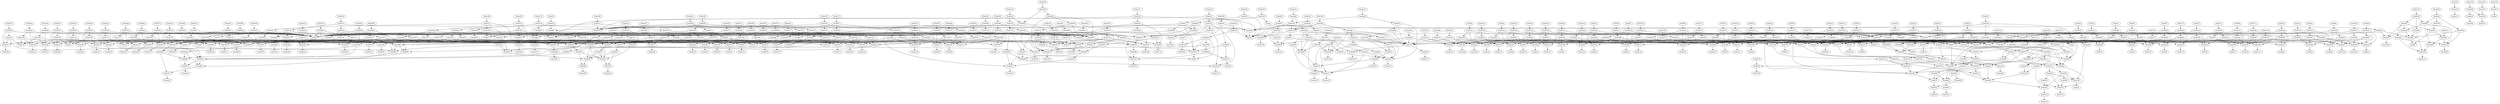 # Network structure generated by ABC

digraph network {
Node17 -> Node534 [style = solid];
Node18 -> Node519 [style = solid];
Node19 -> Node643 [style = solid];
Node20 -> Node586 [style = solid];
Node21 -> Node576 [style = solid];
Node22 -> Node585 [style = solid];
Node23 -> Node584 [style = solid];
Node24 -> Node583 [style = solid];
Node25 -> Node575 [style = solid];
Node26 -> Node582 [style = solid];
Node27 -> Node578 [style = solid];
Node28 -> Node581 [style = solid];
Node30 -> Node416 [style = solid];
Node33 -> Node420 [style = solid];
Node36 -> Node424 [style = solid];
Node39 -> Node421 [style = solid];
Node42 -> Node422 [style = solid];
Node45 -> Node423 [style = solid];
Node48 -> Node428 [style = solid];
Node51 -> Node427 [style = solid];
Node54 -> Node429 [style = solid];
Node57 -> Node430 [style = solid];
Node60 -> Node431 [style = solid];
Node63 -> Node432 [style = solid];
Node66 -> Node434 [style = solid];
Node69 -> Node433 [style = solid];
Node72 -> Node435 [style = solid];
Node75 -> Node436 [style = solid];
Node78 -> Node437 [style = solid];
Node81 -> Node438 [style = solid];
Node84 -> Node439 [style = solid];
Node87 -> Node440 [style = solid];
Node90 -> Node441 [style = solid];
Node93 -> Node442 [style = solid];
Node96 -> Node443 [style = solid];
Node99 -> Node444 [style = solid];
Node102 -> Node445 [style = solid];
Node105 -> Node446 [style = solid];
Node108 -> Node447 [style = solid];
Node111 -> Node448 [style = solid];
Node114 -> Node449 [style = solid];
Node117 -> Node450 [style = solid];
Node120 -> Node451 [style = solid];
Node123 -> Node452 [style = solid];
Node126 -> Node453 [style = solid];
Node129 -> Node454 [style = solid];
Node132 -> Node463 [style = solid];
Node135 -> Node905 [style = solid];
Node138 -> Node464 [style = solid];
Node141 -> Node466 [style = solid];
Node144 -> Node468 [style = solid];
Node147 -> Node471 [style = solid];
Node150 -> Node469 [style = solid];
Node153 -> Node470 [style = solid];
Node156 -> Node472 [style = solid];
Node159 -> Node473 [style = solid];
Node162 -> Node474 [style = solid];
Node165 -> Node476 [style = solid];
Node168 -> Node475 [style = solid];
Node171 -> Node504 [style = solid];
Node174 -> Node516 [style = solid];
Node177 -> Node507 [style = solid];
Node180 -> Node509 [style = solid];
Node183 -> Node510 [style = solid];
Node186 -> Node511 [style = solid];
Node189 -> Node512 [style = solid];
Node192 -> Node513 [style = solid];
Node195 -> Node514 [style = solid];
Node198 -> Node506 [style = solid];
Node201 -> Node508 [style = solid];
Node204 -> Node539 [style = solid];
Node207 -> Node568 [style = solid];
Node210 -> Node600 [style = solid];
Node213 -> Node605 [style = solid];
Node216 -> Node615 [style = solid];
Node219 -> Node625 [style = solid];
Node222 -> Node626 [style = solid];
Node225 -> Node627 [style = solid];
Node228 -> Node628 [style = solid];
Node231 -> Node629 [style = solid];
Node234 -> Node565 [style = solid];
Node237 -> Node566 [style = solid];
Node240 -> Node567 [style = solid];
Node243 -> Node569 [style = solid];
Node246 -> Node570 [style = solid];
Node249 -> Node571 [style = solid];
Node252 -> Node573 [style = solid];
Node255 -> Node574 [style = solid];
Node258 -> Node614 [style = solid];
Node261 -> Node579 [style = solid];
Node264 -> Node580 [style = solid];
Node267 -> Node630 [style = solid];
Node270 -> Node572 [style = solid];
Node273 -> Node632 [style = solid];
Node276 -> Node639 [style = solid];
Node279 -> Node645 [style = solid];
Node282 -> Node637 [style = solid];
Node285 -> Node657 [style = solid];
Node288 -> Node659 [style = solid];
Node291 -> Node662 [style = solid];
Node294 -> Node663 [style = solid];
Node297 -> Node666 [style = solid];
Node300 -> Node661 [style = solid];
Node303 -> Node631 [style = solid];
Node306 -> Node633 [style = solid];
Node309 -> Node635 [style = solid];
Node312 -> Node636 [style = solid];
Node315 -> Node634 [style = solid];
Node318 -> Node644 [style = solid];
Node321 -> Node646 [style = solid];
Node324 -> Node665 [style = solid];
Node327 -> Node664 [style = solid];
Node330 -> Node660 [style = solid];
Node333 -> Node656 [style = solid];
Node336 -> Node638 [style = solid];
Node339 -> Node670 [style = solid];
Node342 -> Node694 [style = solid];
Node345 -> Node691 [style = solid];
Node348 -> Node727 [style = solid];
Node351 -> Node774 [style = solid];
Node354 -> Node744 [style = solid];
Node357 -> Node780 [style = solid];
Node360 -> Node785 [style = solid];
Node363 -> Node781 [style = solid];
Node366 -> Node809 [style = solid];
Node369 -> Node815 [style = solid];
Node372 -> Node840 [style = solid];
Node375 -> Node859 [style = solid];
Node378 -> Node931 [style = solid];
Node382 -> Node31 [style = solid];
Node383 -> Node34 [style = solid];
Node384 -> Node37 [style = solid];
Node385 -> Node40 [style = solid];
Node386 -> Node43 [style = solid];
Node387 -> Node46 [style = solid];
Node388 -> Node49 [style = solid];
Node389 -> Node52 [style = solid];
Node390 -> Node55 [style = solid];
Node391 -> Node58 [style = solid];
Node392 -> Node61 [style = solid];
Node393 -> Node64 [style = solid];
Node394 -> Node67 [style = solid];
Node395 -> Node70 [style = solid];
Node396 -> Node73 [style = solid];
Node397 -> Node76 [style = solid];
Node398 -> Node79 [style = solid];
Node399 -> Node82 [style = solid];
Node400 -> Node85 [style = solid];
Node401 -> Node88 [style = solid];
Node402 -> Node91 [style = solid];
Node403 -> Node94 [style = solid];
Node404 -> Node97 [style = solid];
Node405 -> Node100 [style = solid];
Node406 -> Node103 [style = solid];
Node407 -> Node106 [style = solid];
Node408 -> Node109 [style = solid];
Node409 -> Node112 [style = solid];
Node410 -> Node115 [style = solid];
Node411 -> Node118 [style = solid];
Node412 -> Node121 [style = solid];
Node413 -> Node124 [style = solid];
Node414 -> Node127 [style = solid];
Node415 -> Node130 [style = solid];
Node416 -> Node465 [style = solid];
Node416 -> Node842 [style = solid];
Node416 -> Node883 [style = solid];
Node417 -> Node133 [style = solid];
Node418 -> Node136 [style = solid];
Node419 -> Node139 [style = solid];
Node420 -> Node907 [style = solid];
Node420 -> Node860 [style = solid];
Node420 -> Node467 [style = solid];
Node421 -> Node649 [style = solid];
Node421 -> Node385 [style = solid];
Node421 -> Node477 [style = solid];
Node422 -> Node587 [style = solid];
Node422 -> Node386 [style = solid];
Node422 -> Node477 [style = solid];
Node423 -> Node588 [style = solid];
Node423 -> Node387 [style = solid];
Node423 -> Node480 [style = solid];
Node424 -> Node648 [style = solid];
Node424 -> Node384 [style = solid];
Node424 -> Node479 [style = solid];
Node425 -> Node142 [style = solid];
Node426 -> Node145 [style = solid];
Node427 -> Node590 [style = solid];
Node427 -> Node389 [style = solid];
Node427 -> Node478 [style = solid];
Node428 -> Node589 [style = solid];
Node428 -> Node388 [style = solid];
Node428 -> Node480 [style = solid];
Node429 -> Node591 [style = solid];
Node429 -> Node390 [style = solid];
Node429 -> Node477 [style = solid];
Node430 -> Node592 [style = solid];
Node430 -> Node391 [style = solid];
Node430 -> Node478 [style = solid];
Node431 -> Node593 [style = solid];
Node431 -> Node392 [style = solid];
Node431 -> Node480 [style = solid];
Node432 -> Node594 [style = solid];
Node432 -> Node393 [style = solid];
Node432 -> Node479 [style = solid];
Node433 -> Node652 [style = solid];
Node433 -> Node395 [style = solid];
Node433 -> Node477 [style = solid];
Node434 -> Node650 [style = solid];
Node434 -> Node394 [style = solid];
Node434 -> Node480 [style = solid];
Node435 -> Node651 [style = solid];
Node435 -> Node396 [style = solid];
Node435 -> Node477 [style = solid];
Node436 -> Node653 [style = solid];
Node436 -> Node397 [style = solid];
Node436 -> Node478 [style = solid];
Node437 -> Node654 [style = solid];
Node437 -> Node398 [style = solid];
Node437 -> Node477 [style = solid];
Node438 -> Node655 [style = solid];
Node438 -> Node399 [style = solid];
Node438 -> Node479 [style = solid];
Node439 -> Node595 [style = solid];
Node439 -> Node400 [style = solid];
Node439 -> Node479 [style = solid];
Node440 -> Node596 [style = solid];
Node440 -> Node401 [style = solid];
Node440 -> Node480 [style = solid];
Node441 -> Node597 [style = solid];
Node441 -> Node402 [style = solid];
Node441 -> Node478 [style = solid];
Node442 -> Node598 [style = solid];
Node442 -> Node403 [style = solid];
Node442 -> Node479 [style = solid];
Node443 -> Node599 [style = solid];
Node443 -> Node404 [style = solid];
Node443 -> Node479 [style = solid];
Node444 -> Node601 [style = solid];
Node444 -> Node405 [style = solid];
Node444 -> Node478 [style = solid];
Node445 -> Node602 [style = solid];
Node445 -> Node406 [style = solid];
Node445 -> Node480 [style = solid];
Node446 -> Node603 [style = solid];
Node446 -> Node407 [style = solid];
Node446 -> Node480 [style = solid];
Node447 -> Node608 [style = solid];
Node447 -> Node408 [style = solid];
Node447 -> Node479 [style = solid];
Node448 -> Node604 [style = solid];
Node448 -> Node409 [style = solid];
Node448 -> Node478 [style = solid];
Node449 -> Node609 [style = solid];
Node449 -> Node410 [style = solid];
Node449 -> Node480 [style = solid];
Node450 -> Node610 [style = solid];
Node450 -> Node411 [style = solid];
Node450 -> Node479 [style = solid];
Node451 -> Node613 [style = solid];
Node451 -> Node412 [style = solid];
Node451 -> Node477 [style = solid];
Node452 -> Node611 [style = solid];
Node452 -> Node413 [style = solid];
Node452 -> Node477 [style = solid];
Node453 -> Node607 [style = solid];
Node453 -> Node414 [style = solid];
Node453 -> Node478 [style = solid];
Node454 -> Node612 [style = solid];
Node454 -> Node415 [style = solid];
Node454 -> Node478 [style = solid];
Node455 -> Node148 [style = solid];
Node456 -> Node151 [style = solid];
Node457 -> Node154 [style = solid];
Node458 -> Node157 [style = solid];
Node459 -> Node160 [style = solid];
Node460 -> Node163 [style = solid];
Node461 -> Node166 [style = solid];
Node462 -> Node169 [style = solid];
Node463 -> Node778 [style = solid];
Node463 -> Node481 [style = solid];
Node463 -> Node2 [style = solid];
Node464 -> Node486 [style = solid];
Node464 -> Node778 [style = solid];
Node464 -> Node2 [style = solid];
Node465 -> Node557 [style = solid];
Node465 -> Node482 [style = solid];
Node465 -> Node735 [style = solid];
Node466 -> Node488 [style = solid];
Node466 -> Node702 [style = solid];
Node467 -> Node907 [style = solid];
Node467 -> Node860 [style = solid];
Node468 -> Node487 [style = solid];
Node468 -> Node702 [style = solid];
Node469 -> Node859 [style = solid];
Node469 -> Node456 [style = solid];
Node469 -> Node515 [style = solid];
Node470 -> Node455 [style = solid];
Node470 -> Node457 [style = solid];
Node470 -> Node515 [style = solid];
Node471 -> Node458 [style = solid];
Node471 -> Node455 [style = solid];
Node471 -> Node515 [style = solid];
Node472 -> Node459 [style = solid];
Node472 -> Node458 [style = solid];
Node472 -> Node515 [style = solid];
Node473 -> Node460 [style = solid];
Node473 -> Node459 [style = solid];
Node473 -> Node515 [style = solid];
Node474 -> Node462 [style = solid];
Node474 -> Node460 [style = solid];
Node474 -> Node515 [style = solid];
Node475 -> Node461 [style = solid];
Node475 -> Node462 [style = solid];
Node475 -> Node515 [style = solid];
Node476 -> Node456 [style = solid];
Node476 -> Node461 [style = solid];
Node476 -> Node515 [style = solid];
Node477 -> Node482 [style = solid];
Node478 -> Node483 [style = solid];
Node479 -> Node484 [style = solid];
Node480 -> Node485 [style = solid];
Node481 -> Node810 [style = solid];
Node481 -> Node505 [style = solid];
Node481 -> Node417 [style = solid];
Node481 -> Node515 [style = solid];
Node482 -> Node908 [style = solid];
Node483 -> Node908 [style = solid];
Node484 -> Node908 [style = solid];
Node485 -> Node908 [style = solid];
Node486 -> Node419 [style = solid];
Node486 -> Node515 [style = solid];
Node486 -> Node502 [style = solid];
Node487 -> Node426 [style = solid];
Node487 -> Node515 [style = solid];
Node487 -> Node498 [style = solid];
Node488 -> Node864 [style = solid];
Node488 -> Node515 [style = solid];
Node488 -> Node497 [style = solid];
Node489 -> Node172 [style = solid];
Node490 -> Node175 [style = solid];
Node491 -> Node178 [style = solid];
Node492 -> Node181 [style = solid];
Node493 -> Node184 [style = solid];
Node494 -> Node187 [style = solid];
Node495 -> Node190 [style = solid];
Node496 -> Node193 [style = solid];
Node497 -> Node864 [style = solid];
Node497 -> Node515 [style = solid];
Node498 -> Node736 [style = solid];
Node498 -> Node515 [style = solid];
Node499 -> Node196 [style = solid];
Node500 -> Node199 [style = solid];
Node501 -> Node202 [style = solid];
Node502 -> Node688 [style = solid];
Node502 -> Node515 [style = solid];
Node503 -> Node205 [style = solid];
Node504 -> Node564 [style = solid];
Node504 -> Node833 [style = solid];
Node504 -> Node2 [style = solid];
Node505 -> Node515 [style = solid];
Node506 -> Node562 [style = solid];
Node506 -> Node826 [style = solid];
Node507 -> Node748 [style = solid];
Node507 -> Node618 [style = solid];
Node507 -> Node833 [style = solid];
Node508 -> Node746 [style = solid];
Node508 -> Node617 [style = solid];
Node508 -> Node833 [style = solid];
Node509 -> Node749 [style = solid];
Node509 -> Node619 [style = solid];
Node509 -> Node833 [style = solid];
Node510 -> Node751 [style = solid];
Node510 -> Node620 [style = solid];
Node510 -> Node833 [style = solid];
Node511 -> Node756 [style = solid];
Node511 -> Node621 [style = solid];
Node511 -> Node833 [style = solid];
Node512 -> Node752 [style = solid];
Node512 -> Node622 [style = solid];
Node512 -> Node867 [style = solid];
Node513 -> Node750 [style = solid];
Node513 -> Node623 [style = solid];
Node513 -> Node867 [style = solid];
Node514 -> Node768 [style = solid];
Node514 -> Node624 [style = solid];
Node514 -> Node867 [style = solid];
Node515 -> Node668 [style = solid];
Node515 -> Node563 [style = solid];
Node516 -> Node807 [style = solid];
Node516 -> Node606 [style = solid];
Node516 -> Node883 [style = solid];
Node517 -> Node208 [style = solid];
Node518 -> Node211 [style = solid];
Node519 -> Node214 [style = solid];
Node520 -> Node217 [style = solid];
Node521 -> Node220 [style = solid];
Node522 -> Node223 [style = solid];
Node523 -> Node226 [style = solid];
Node524 -> Node229 [style = solid];
Node525 -> Node232 [style = solid];
Node526 -> Node235 [style = solid];
Node527 -> Node238 [style = solid];
Node528 -> Node241 [style = solid];
Node529 -> Node244 [style = solid];
Node530 -> Node247 [style = solid];
Node531 -> Node250 [style = solid];
Node532 -> Node253 [style = solid];
Node533 -> Node256 [style = solid];
Node534 -> Node259 [style = solid];
Node535 -> Node262 [style = solid];
Node536 -> Node265 [style = solid];
Node537 -> Node268 [style = solid];
Node538 -> Node271 [style = solid];
Node539 -> Node616 [style = solid];
Node539 -> Node2 [style = solid];
Node540 -> Node274 [style = solid];
Node541 -> Node277 [style = solid];
Node542 -> Node280 [style = solid];
Node543 -> Node283 [style = solid];
Node544 -> Node286 [style = solid];
Node545 -> Node289 [style = solid];
Node546 -> Node292 [style = solid];
Node547 -> Node295 [style = solid];
Node548 -> Node298 [style = solid];
Node549 -> Node301 [style = solid];
Node550 -> Node304 [style = solid];
Node551 -> Node307 [style = solid];
Node552 -> Node310 [style = solid];
Node553 -> Node313 [style = solid];
Node554 -> Node316 [style = solid];
Node555 -> Node319 [style = solid];
Node556 -> Node322 [style = solid];
Node557 -> Node906 [style = solid];
Node557 -> Node866 [style = solid];
Node557 -> Node647 [style = solid];
Node558 -> Node325 [style = solid];
Node559 -> Node328 [style = solid];
Node560 -> Node331 [style = solid];
Node561 -> Node334 [style = solid];
Node562 -> Node500 [style = solid];
Node562 -> Node830 [style = solid];
Node562 -> Node658 [style = solid];
Node563 -> Node337 [style = solid];
Node564 -> Node818 [style = solid];
Node564 -> Node489 [style = solid];
Node564 -> Node640 [style = solid];
Node565 -> Node526 [style = solid];
Node565 -> Node713 [style = solid];
Node565 -> Node8 [style = solid];
Node566 -> Node527 [style = solid];
Node566 -> Node714 [style = solid];
Node566 -> Node8 [style = solid];
Node567 -> Node528 [style = solid];
Node567 -> Node715 [style = solid];
Node567 -> Node8 [style = solid];
Node568 -> Node517 [style = solid];
Node568 -> Node721 [style = solid];
Node568 -> Node8 [style = solid];
Node569 -> Node529 [style = solid];
Node569 -> Node716 [style = solid];
Node569 -> Node8 [style = solid];
Node570 -> Node530 [style = solid];
Node570 -> Node717 [style = solid];
Node570 -> Node8 [style = solid];
Node571 -> Node531 [style = solid];
Node571 -> Node718 [style = solid];
Node571 -> Node8 [style = solid];
Node572 -> Node538 [style = solid];
Node572 -> Node706 [style = solid];
Node572 -> Node8 [style = solid];
Node573 -> Node532 [style = solid];
Node573 -> Node719 [style = solid];
Node573 -> Node8 [style = solid];
Node574 -> Node533 [style = solid];
Node574 -> Node720 [style = solid];
Node574 -> Node8 [style = solid];
Node575 -> Node680 [style = solid];
Node575 -> Node683 [style = solid];
Node576 -> Node681 [style = solid];
Node576 -> Node682 [style = solid];
Node577 -> Node340 [style = solid];
Node578 -> Node679 [style = solid];
Node578 -> Node684 [style = solid];
Node579 -> Node922 [style = solid];
Node579 -> Node734 [style = solid];
Node579 -> Node867 [style = solid];
Node580 -> Node730 [style = solid];
Node580 -> Node725 [style = solid];
Node580 -> Node833 [style = solid];
Node581 -> Node678 [style = solid];
Node581 -> Node685 [style = solid];
Node582 -> Node674 [style = solid];
Node582 -> Node675 [style = solid];
Node583 -> Node672 [style = solid];
Node583 -> Node686 [style = solid];
Node584 -> Node671 [style = solid];
Node584 -> Node673 [style = solid];
Node585 -> Node676 [style = solid];
Node585 -> Node677 [style = solid];
Node586 -> Node687 [style = solid];
Node586 -> Node861 [style = solid];
Node587 -> Node457 [style = solid];
Node587 -> Node386 [style = solid];
Node587 -> Node737 [style = solid];
Node588 -> Node455 [style = solid];
Node588 -> Node387 [style = solid];
Node588 -> Node737 [style = solid];
Node589 -> Node458 [style = solid];
Node589 -> Node388 [style = solid];
Node589 -> Node737 [style = solid];
Node590 -> Node459 [style = solid];
Node590 -> Node389 [style = solid];
Node590 -> Node737 [style = solid];
Node591 -> Node460 [style = solid];
Node591 -> Node390 [style = solid];
Node591 -> Node737 [style = solid];
Node592 -> Node462 [style = solid];
Node592 -> Node391 [style = solid];
Node592 -> Node737 [style = solid];
Node593 -> Node461 [style = solid];
Node593 -> Node392 [style = solid];
Node593 -> Node737 [style = solid];
Node594 -> Node456 [style = solid];
Node594 -> Node393 [style = solid];
Node594 -> Node737 [style = solid];
Node595 -> Node457 [style = solid];
Node595 -> Node400 [style = solid];
Node595 -> Node924 [style = solid];
Node596 -> Node455 [style = solid];
Node596 -> Node401 [style = solid];
Node596 -> Node924 [style = solid];
Node597 -> Node458 [style = solid];
Node597 -> Node402 [style = solid];
Node597 -> Node924 [style = solid];
Node598 -> Node459 [style = solid];
Node598 -> Node403 [style = solid];
Node598 -> Node924 [style = solid];
Node599 -> Node460 [style = solid];
Node599 -> Node404 [style = solid];
Node599 -> Node924 [style = solid];
Node600 -> Node808 [style = solid];
Node600 -> Node825 [style = solid];
Node600 -> Node692 [style = solid];
Node601 -> Node462 [style = solid];
Node601 -> Node405 [style = solid];
Node601 -> Node924 [style = solid];
Node602 -> Node461 [style = solid];
Node602 -> Node406 [style = solid];
Node602 -> Node924 [style = solid];
Node603 -> Node456 [style = solid];
Node603 -> Node407 [style = solid];
Node603 -> Node924 [style = solid];
Node604 -> Node409 [style = solid];
Node604 -> Node455 [style = solid];
Node604 -> Node739 [style = solid];
Node605 -> Node913 [style = solid];
Node606 -> Node693 [style = solid];
Node606 -> Node790 [style = solid];
Node606 -> Node8 [style = solid];
Node607 -> Node414 [style = solid];
Node607 -> Node461 [style = solid];
Node607 -> Node739 [style = solid];
Node608 -> Node408 [style = solid];
Node608 -> Node457 [style = solid];
Node608 -> Node739 [style = solid];
Node609 -> Node410 [style = solid];
Node609 -> Node458 [style = solid];
Node609 -> Node739 [style = solid];
Node610 -> Node411 [style = solid];
Node610 -> Node459 [style = solid];
Node610 -> Node739 [style = solid];
Node611 -> Node413 [style = solid];
Node611 -> Node462 [style = solid];
Node611 -> Node739 [style = solid];
Node612 -> Node415 [style = solid];
Node612 -> Node456 [style = solid];
Node612 -> Node739 [style = solid];
Node613 -> Node412 [style = solid];
Node613 -> Node460 [style = solid];
Node613 -> Node739 [style = solid];
Node614 -> Node669 [style = solid];
Node614 -> Node2 [style = solid];
Node615 -> Node722 [style = solid];
Node615 -> Node867 [style = solid];
Node615 -> Node2 [style = solid];
Node616 -> Node852 [style = solid];
Node616 -> Node696 [style = solid];
Node616 -> Node874 [style = solid];
Node616 -> Node890 [style = solid];
Node617 -> Node779 [style = solid];
Node617 -> Node770 [style = solid];
Node617 -> Node697 [style = solid];
Node618 -> Node802 [style = solid];
Node618 -> Node783 [style = solid];
Node618 -> Node699 [style = solid];
Node619 -> Node796 [style = solid];
Node619 -> Node733 [style = solid];
Node619 -> Node700 [style = solid];
Node620 -> Node784 [style = solid];
Node620 -> Node729 [style = solid];
Node620 -> Node701 [style = solid];
Node621 -> Node805 [style = solid];
Node621 -> Node772 [style = solid];
Node621 -> Node703 [style = solid];
Node622 -> Node806 [style = solid];
Node622 -> Node771 [style = solid];
Node622 -> Node704 [style = solid];
Node623 -> Node804 [style = solid];
Node623 -> Node728 [style = solid];
Node623 -> Node705 [style = solid];
Node624 -> Node782 [style = solid];
Node624 -> Node731 [style = solid];
Node624 -> Node698 [style = solid];
Node625 -> Node521 [style = solid];
Node625 -> Node707 [style = solid];
Node625 -> Node8 [style = solid];
Node626 -> Node522 [style = solid];
Node626 -> Node708 [style = solid];
Node626 -> Node8 [style = solid];
Node627 -> Node523 [style = solid];
Node627 -> Node709 [style = solid];
Node627 -> Node8 [style = solid];
Node628 -> Node524 [style = solid];
Node628 -> Node711 [style = solid];
Node628 -> Node8 [style = solid];
Node629 -> Node525 [style = solid];
Node629 -> Node712 [style = solid];
Node629 -> Node8 [style = solid];
Node630 -> Node537 [style = solid];
Node630 -> Node710 [style = solid];
Node630 -> Node8 [style = solid];
Node631 -> Node550 [style = solid];
Node631 -> Node764 [style = solid];
Node631 -> Node8 [style = solid];
Node632 -> Node540 [style = solid];
Node632 -> Node765 [style = solid];
Node632 -> Node8 [style = solid];
Node633 -> Node551 [style = solid];
Node633 -> Node747 [style = solid];
Node633 -> Node8 [style = solid];
Node634 -> Node554 [style = solid];
Node634 -> Node769 [style = solid];
Node634 -> Node8 [style = solid];
Node635 -> Node552 [style = solid];
Node635 -> Node766 [style = solid];
Node635 -> Node8 [style = solid];
Node636 -> Node553 [style = solid];
Node636 -> Node755 [style = solid];
Node636 -> Node8 [style = solid];
Node637 -> Node543 [style = solid];
Node637 -> Node767 [style = solid];
Node637 -> Node8 [style = solid];
Node638 -> Node798 [style = solid];
Node638 -> Node695 [style = solid];
Node639 -> Node541 [style = solid];
Node639 -> Node757 [style = solid];
Node639 -> Node8 [style = solid];
Node640 -> Node724 [style = solid];
Node640 -> Node818 [style = solid];
Node641 -> Node343 [style = solid];
Node642 -> Node346 [style = solid];
Node643 -> Node696 [style = solid];
Node643 -> Node888 [style = solid];
Node644 -> Node866 [style = solid];
Node644 -> Node773 [style = solid];
Node644 -> Node7 [style = solid];
Node645 -> Node349 [style = solid];
Node646 -> Node732 [style = solid];
Node646 -> Node556 [style = solid];
Node647 -> Node866 [style = solid];
Node647 -> Node906 [style = solid];
Node648 -> Node461 [style = solid];
Node648 -> Node384 [style = solid];
Node648 -> Node775 [style = solid];
Node649 -> Node456 [style = solid];
Node649 -> Node385 [style = solid];
Node649 -> Node775 [style = solid];
Node650 -> Node457 [style = solid];
Node650 -> Node394 [style = solid];
Node650 -> Node775 [style = solid];
Node651 -> Node458 [style = solid];
Node651 -> Node396 [style = solid];
Node651 -> Node775 [style = solid];
Node652 -> Node455 [style = solid];
Node652 -> Node395 [style = solid];
Node652 -> Node775 [style = solid];
Node653 -> Node459 [style = solid];
Node653 -> Node397 [style = solid];
Node653 -> Node775 [style = solid];
Node654 -> Node460 [style = solid];
Node654 -> Node398 [style = solid];
Node654 -> Node775 [style = solid];
Node655 -> Node462 [style = solid];
Node655 -> Node399 [style = solid];
Node655 -> Node775 [style = solid];
Node656 -> Node726 [style = solid];
Node656 -> Node826 [style = solid];
Node657 -> Node743 [style = solid];
Node657 -> Node883 [style = solid];
Node657 -> Node824 [style = solid];
Node658 -> Node723 [style = solid];
Node658 -> Node830 [style = solid];
Node659 -> Node545 [style = solid];
Node659 -> Node758 [style = solid];
Node659 -> Node8 [style = solid];
Node660 -> Node560 [style = solid];
Node660 -> Node763 [style = solid];
Node660 -> Node8 [style = solid];
Node661 -> Node549 [style = solid];
Node661 -> Node759 [style = solid];
Node661 -> Node8 [style = solid];
Node662 -> Node546 [style = solid];
Node662 -> Node760 [style = solid];
Node662 -> Node8 [style = solid];
Node663 -> Node547 [style = solid];
Node663 -> Node761 [style = solid];
Node663 -> Node8 [style = solid];
Node664 -> Node559 [style = solid];
Node664 -> Node754 [style = solid];
Node664 -> Node8 [style = solid];
Node665 -> Node558 [style = solid];
Node665 -> Node762 [style = solid];
Node665 -> Node8 [style = solid];
Node666 -> Node548 [style = solid];
Node666 -> Node753 [style = solid];
Node666 -> Node8 [style = solid];
Node667 -> Node352 [style = solid];
Node668 -> Node355 [style = solid];
Node669 -> Node786 [style = solid];
Node669 -> Node5 [style = solid];
Node669 -> Node874 [style = solid];
Node669 -> Node534 [style = solid];
Node670 -> Node845 [style = solid];
Node670 -> Node831 [style = solid];
Node670 -> Node883 [style = solid];
Node671 -> Node388 [style = solid];
Node671 -> Node794 [style = solid];
Node671 -> Node402 [style = solid];
Node671 -> Node816 [style = solid];
Node672 -> Node389 [style = solid];
Node672 -> Node794 [style = solid];
Node672 -> Node403 [style = solid];
Node672 -> Node816 [style = solid];
Node673 -> Node396 [style = solid];
Node673 -> Node792 [style = solid];
Node673 -> Node410 [style = solid];
Node673 -> Node817 [style = solid];
Node674 -> Node391 [style = solid];
Node674 -> Node794 [style = solid];
Node674 -> Node405 [style = solid];
Node674 -> Node816 [style = solid];
Node675 -> Node399 [style = solid];
Node675 -> Node792 [style = solid];
Node675 -> Node413 [style = solid];
Node675 -> Node817 [style = solid];
Node676 -> Node387 [style = solid];
Node676 -> Node794 [style = solid];
Node676 -> Node401 [style = solid];
Node676 -> Node816 [style = solid];
Node677 -> Node395 [style = solid];
Node677 -> Node792 [style = solid];
Node677 -> Node409 [style = solid];
Node677 -> Node817 [style = solid];
Node678 -> Node792 [style = solid];
Node678 -> Node385 [style = solid];
Node678 -> Node817 [style = solid];
Node678 -> Node415 [style = solid];
Node679 -> Node384 [style = solid];
Node679 -> Node792 [style = solid];
Node679 -> Node414 [style = solid];
Node679 -> Node817 [style = solid];
Node680 -> Node390 [style = solid];
Node680 -> Node794 [style = solid];
Node680 -> Node404 [style = solid];
Node680 -> Node816 [style = solid];
Node681 -> Node386 [style = solid];
Node681 -> Node794 [style = solid];
Node681 -> Node400 [style = solid];
Node681 -> Node816 [style = solid];
Node682 -> Node394 [style = solid];
Node682 -> Node792 [style = solid];
Node682 -> Node408 [style = solid];
Node682 -> Node817 [style = solid];
Node683 -> Node398 [style = solid];
Node683 -> Node792 [style = solid];
Node683 -> Node412 [style = solid];
Node683 -> Node817 [style = solid];
Node684 -> Node392 [style = solid];
Node684 -> Node794 [style = solid];
Node684 -> Node406 [style = solid];
Node684 -> Node816 [style = solid];
Node685 -> Node794 [style = solid];
Node685 -> Node393 [style = solid];
Node685 -> Node816 [style = solid];
Node685 -> Node407 [style = solid];
Node686 -> Node397 [style = solid];
Node686 -> Node792 [style = solid];
Node686 -> Node411 [style = solid];
Node686 -> Node817 [style = solid];
Node687 -> Node892 [style = solid];
Node688 -> Node419 [style = solid];
Node688 -> Node800 [style = solid];
Node689 -> Node358 [style = solid];
Node690 -> Node361 [style = solid];
Node691 -> Node789 [style = solid];
Node691 -> Node850 [style = solid];
Node691 -> Node808 [style = solid];
Node692 -> Node862 [style = solid];
Node692 -> Node848 [style = solid];
Node692 -> Node544 [style = solid];
Node692 -> Node811 [style = solid];
Node693 -> Node923 [style = solid];
Node693 -> Node799 [style = solid];
Node694 -> Node897 [style = solid];
Node694 -> Node799 [style = solid];
Node694 -> Node8 [style = solid];
Node695 -> Node364 [style = solid];
Node696 -> Node791 [style = solid];
Node696 -> Node790 [style = solid];
Node697 -> Node854 [style = solid];
Node697 -> Node547 [style = solid];
Node697 -> Node531 [style = solid];
Node697 -> Node813 [style = solid];
Node698 -> Node854 [style = solid];
Node698 -> Node546 [style = solid];
Node698 -> Node524 [style = solid];
Node698 -> Node929 [style = solid];
Node699 -> Node537 [style = solid];
Node699 -> Node929 [style = solid];
Node699 -> Node538 [style = solid];
Node699 -> Node813 [style = solid];
Node700 -> Node836 [style = solid];
Node700 -> Node541 [style = solid];
Node700 -> Node526 [style = solid];
Node700 -> Node929 [style = solid];
Node701 -> Node854 [style = solid];
Node701 -> Node548 [style = solid];
Node701 -> Node527 [style = solid];
Node701 -> Node929 [style = solid];
Node702 -> Node778 [style = solid];
Node702 -> Node883 [style = solid];
Node703 -> Node836 [style = solid];
Node703 -> Node550 [style = solid];
Node703 -> Node528 [style = solid];
Node703 -> Node813 [style = solid];
Node704 -> Node836 [style = solid];
Node704 -> Node540 [style = solid];
Node704 -> Node517 [style = solid];
Node704 -> Node813 [style = solid];
Node705 -> Node836 [style = solid];
Node705 -> Node551 [style = solid];
Node705 -> Node523 [style = solid];
Node705 -> Node929 [style = solid];
Node706 -> Node14 [style = solid];
Node706 -> Node538 [style = solid];
Node706 -> Node814 [style = solid];
Node707 -> Node9 [style = solid];
Node707 -> Node521 [style = solid];
Node707 -> Node930 [style = solid];
Node708 -> Node10 [style = solid];
Node708 -> Node522 [style = solid];
Node708 -> Node930 [style = solid];
Node709 -> Node11 [style = solid];
Node709 -> Node523 [style = solid];
Node709 -> Node930 [style = solid];
Node710 -> Node14 [style = solid];
Node710 -> Node537 [style = solid];
Node710 -> Node930 [style = solid];
Node711 -> Node12 [style = solid];
Node711 -> Node524 [style = solid];
Node711 -> Node930 [style = solid];
Node712 -> Node13 [style = solid];
Node712 -> Node525 [style = solid];
Node712 -> Node930 [style = solid];
Node713 -> Node15 [style = solid];
Node713 -> Node526 [style = solid];
Node713 -> Node930 [style = solid];
Node714 -> Node16 [style = solid];
Node714 -> Node527 [style = solid];
Node714 -> Node930 [style = solid];
Node715 -> Node9 [style = solid];
Node715 -> Node528 [style = solid];
Node715 -> Node814 [style = solid];
Node716 -> Node11 [style = solid];
Node716 -> Node529 [style = solid];
Node716 -> Node853 [style = solid];
Node717 -> Node12 [style = solid];
Node717 -> Node530 [style = solid];
Node717 -> Node853 [style = solid];
Node718 -> Node13 [style = solid];
Node718 -> Node531 [style = solid];
Node718 -> Node814 [style = solid];
Node719 -> Node15 [style = solid];
Node719 -> Node532 [style = solid];
Node719 -> Node853 [style = solid];
Node720 -> Node16 [style = solid];
Node720 -> Node533 [style = solid];
Node720 -> Node814 [style = solid];
Node721 -> Node10 [style = solid];
Node721 -> Node517 [style = solid];
Node721 -> Node853 [style = solid];
Node722 -> Node520 [style = solid];
Node722 -> Node831 [style = solid];
Node722 -> Node787 [style = solid];
Node723 -> Node820 [style = solid];
Node723 -> Node500 [style = solid];
Node723 -> Node788 [style = solid];
Node724 -> Node489 [style = solid];
Node724 -> Node803 [style = solid];
Node725 -> Node494 [style = solid];
Node725 -> Node831 [style = solid];
Node726 -> Node561 [style = solid];
Node726 -> Node830 [style = solid];
Node726 -> Node776 [style = solid];
Node727 -> Node834 [style = solid];
Node727 -> Node795 [style = solid];
Node728 -> Node529 [style = solid];
Node728 -> Node813 [style = solid];
Node729 -> Node533 [style = solid];
Node729 -> Node813 [style = solid];
Node730 -> Node831 [style = solid];
Node730 -> Node536 [style = solid];
Node731 -> Node530 [style = solid];
Node731 -> Node813 [style = solid];
Node732 -> Node831 [style = solid];
Node732 -> Node847 [style = solid];
Node733 -> Node532 [style = solid];
Node733 -> Node813 [style = solid];
Node734 -> Node929 [style = solid];
Node734 -> Node813 [style = solid];
Node735 -> Node927 [style = solid];
Node735 -> Node838 [style = solid];
Node736 -> Node823 [style = solid];
Node736 -> Node426 [style = solid];
Node736 -> Node777 [style = solid];
Node737 -> Node742 [style = solid];
Node738 -> Node860 [style = solid];
Node738 -> Node917 [style = solid];
Node739 -> Node740 [style = solid];
Node740 -> Node838 [style = solid];
Node740 -> Node920 [style = solid];
Node741 -> Node367 [style = solid];
Node742 -> Node914 [style = solid];
Node743 -> Node859 [style = solid];
Node743 -> Node822 [style = solid];
Node744 -> Node879 [style = solid];
Node744 -> Node417 [style = solid];
Node744 -> Node419 [style = solid];
Node744 -> Node878 [style = solid];
Node745 -> Node370 [style = solid];
Node746 -> Node881 [style = solid];
Node746 -> Node872 [style = solid];
Node746 -> Node818 [style = solid];
Node747 -> Node11 [style = solid];
Node747 -> Node551 [style = solid];
Node747 -> Node896 [style = solid];
Node748 -> Node870 [style = solid];
Node748 -> Node881 [style = solid];
Node748 -> Node830 [style = solid];
Node749 -> Node884 [style = solid];
Node749 -> Node870 [style = solid];
Node749 -> Node830 [style = solid];
Node750 -> Node876 [style = solid];
Node750 -> Node875 [style = solid];
Node750 -> Node830 [style = solid];
Node751 -> Node556 [style = solid];
Node751 -> Node884 [style = solid];
Node751 -> Node830 [style = solid];
Node752 -> Node875 [style = solid];
Node752 -> Node877 [style = solid];
Node752 -> Node818 [style = solid];
Node753 -> Node548 [style = solid];
Node753 -> Node16 [style = solid];
Node753 -> Node835 [style = solid];
Node754 -> Node559 [style = solid];
Node754 -> Node14 [style = solid];
Node754 -> Node835 [style = solid];
Node755 -> Node13 [style = solid];
Node755 -> Node553 [style = solid];
Node755 -> Node896 [style = solid];
Node756 -> Node877 [style = solid];
Node756 -> Node869 [style = solid];
Node756 -> Node818 [style = solid];
Node757 -> Node15 [style = solid];
Node757 -> Node541 [style = solid];
Node757 -> Node896 [style = solid];
Node758 -> Node545 [style = solid];
Node758 -> Node9 [style = solid];
Node758 -> Node835 [style = solid];
Node759 -> Node549 [style = solid];
Node759 -> Node11 [style = solid];
Node759 -> Node835 [style = solid];
Node760 -> Node546 [style = solid];
Node760 -> Node12 [style = solid];
Node760 -> Node835 [style = solid];
Node761 -> Node547 [style = solid];
Node761 -> Node13 [style = solid];
Node761 -> Node835 [style = solid];
Node762 -> Node558 [style = solid];
Node762 -> Node15 [style = solid];
Node762 -> Node835 [style = solid];
Node763 -> Node560 [style = solid];
Node763 -> Node10 [style = solid];
Node763 -> Node835 [style = solid];
Node764 -> Node9 [style = solid];
Node764 -> Node550 [style = solid];
Node764 -> Node896 [style = solid];
Node765 -> Node10 [style = solid];
Node765 -> Node540 [style = solid];
Node765 -> Node896 [style = solid];
Node766 -> Node12 [style = solid];
Node766 -> Node552 [style = solid];
Node766 -> Node896 [style = solid];
Node767 -> Node14 [style = solid];
Node767 -> Node543 [style = solid];
Node767 -> Node896 [style = solid];
Node768 -> Node872 [style = solid];
Node768 -> Node876 [style = solid];
Node768 -> Node818 [style = solid];
Node769 -> Node16 [style = solid];
Node769 -> Node554 [style = solid];
Node769 -> Node896 [style = solid];
Node770 -> Node525 [style = solid];
Node770 -> Node929 [style = solid];
Node771 -> Node522 [style = solid];
Node771 -> Node929 [style = solid];
Node772 -> Node521 [style = solid];
Node772 -> Node929 [style = solid];
Node773 -> Node812 [style = solid];
Node773 -> Node797 [style = solid];
Node774 -> Node7 [style = solid];
Node774 -> Node926 [style = solid];
Node775 -> Node793 [style = solid];
Node776 -> Node851 [style = solid];
Node776 -> Node849 [style = solid];
Node776 -> Node830 [style = solid];
Node777 -> Node823 [style = solid];
Node777 -> Node426 [style = solid];
Node778 -> Node837 [style = solid];
Node778 -> Node822 [style = solid];
Node779 -> Node836 [style = solid];
Node779 -> Node553 [style = solid];
Node780 -> Node863 [style = solid];
Node780 -> Node867 [style = solid];
Node781 -> Node798 [style = solid];
Node782 -> Node836 [style = solid];
Node782 -> Node552 [style = solid];
Node783 -> Node836 [style = solid];
Node783 -> Node543 [style = solid];
Node784 -> Node836 [style = solid];
Node784 -> Node554 [style = solid];
Node785 -> Node829 [style = solid];
Node785 -> Node4 [style = solid];
Node786 -> Node828 [style = solid];
Node786 -> Node536 [style = solid];
Node787 -> Node520 [style = solid];
Node787 -> Node831 [style = solid];
Node788 -> Node820 [style = solid];
Node788 -> Node500 [style = solid];
Node789 -> Node811 [style = solid];
Node790 -> Node863 [style = solid];
Node790 -> Node865 [style = solid];
Node790 -> Node832 [style = solid];
Node791 -> Node897 [style = solid];
Node791 -> Node922 [style = solid];
Node792 -> Node797 [style = solid];
Node793 -> Node801 [style = solid];
Node794 -> Node812 [style = solid];
Node795 -> Node864 [style = solid];
Node795 -> Node419 [style = solid];
Node796 -> Node854 [style = solid];
Node796 -> Node558 [style = solid];
Node797 -> Node927 [style = solid];
Node797 -> Node866 [style = solid];
Node798 -> Node373 [style = solid];
Node799 -> Node844 [style = solid];
Node799 -> Node853 [style = solid];
Node800 -> Node846 [style = solid];
Node800 -> Node426 [style = solid];
Node801 -> Node860 [style = solid];
Node801 -> Node920 [style = solid];
Node802 -> Node854 [style = solid];
Node802 -> Node559 [style = solid];
Node803 -> Node856 [style = solid];
Node803 -> Node500 [style = solid];
Node804 -> Node854 [style = solid];
Node804 -> Node549 [style = solid];
Node805 -> Node854 [style = solid];
Node805 -> Node545 [style = solid];
Node806 -> Node854 [style = solid];
Node806 -> Node560 [style = solid];
Node807 -> Node847 [style = solid];
Node807 -> Node888 [style = solid];
Node808 -> Node848 [style = solid];
Node808 -> Node642 [style = solid];
Node808 -> Node887 [style = solid];
Node809 -> Node865 [style = solid];
Node809 -> Node8 [style = solid];
Node810 -> Node864 [style = solid];
Node810 -> Node417 [style = solid];
Node811 -> Node6 [style = solid];
Node811 -> Node840 [style = solid];
Node812 -> Node926 [style = solid];
Node812 -> Node900 [style = solid];
Node813 -> Node827 [style = solid];
Node814 -> Node821 [style = solid];
Node815 -> Node839 [style = solid];
Node815 -> Node851 [style = solid];
Node816 -> Node927 [style = solid];
Node816 -> Node900 [style = solid];
Node817 -> Node927 [style = solid];
Node817 -> Node900 [style = solid];
Node818 -> Node855 [style = solid];
Node819 -> Node689 [style = solid];
Node819 -> Node923 [style = solid];
Node820 -> Node856 [style = solid];
Node821 -> Node853 [style = solid];
Node822 -> Node376 [style = solid];
Node823 -> Node846 [style = solid];
Node824 -> Node544 [style = solid];
Node824 -> Node882 [style = solid];
Node824 -> Node2 [style = solid];
Node825 -> Node882 [style = solid];
Node825 -> Node518 [style = solid];
Node826 -> Node867 [style = solid];
Node826 -> Node883 [style = solid];
Node827 -> Node885 [style = solid];
Node827 -> Node535 [style = solid];
Node828 -> Node745 [style = solid];
Node828 -> Node577 [style = solid];
Node829 -> Node745 [style = solid];
Node829 -> Node890 [style = solid];
Node830 -> Node855 [style = solid];
Node831 -> Node855 [style = solid];
Node832 -> Node863 [style = solid];
Node832 -> Node865 [style = solid];
Node833 -> Node847 [style = solid];
Node834 -> Node426 [style = solid];
Node834 -> Node417 [style = solid];
Node835 -> Node843 [style = solid];
Node836 -> Node857 [style = solid];
Node837 -> Node859 [style = solid];
Node837 -> Node668 [style = solid];
Node838 -> Node860 [style = solid];
Node839 -> Node891 [style = solid];
Node839 -> Node489 [style = solid];
Node840 -> Node642 [style = solid];
Node840 -> Node887 [style = solid];
Node841 -> Node886 [style = solid];
Node841 -> Node928 [style = solid];
Node842 -> Node7 [style = solid];
Node842 -> Node880 [style = solid];
Node843 -> Node899 [style = solid];
Node843 -> Node898 [style = solid];
Node844 -> Node741 [style = solid];
Node844 -> Node898 [style = solid];
Node845 -> Node577 [style = solid];
Node845 -> Node874 [style = solid];
Node846 -> Node878 [style = solid];
Node846 -> Node871 [style = solid];
Node847 -> Node867 [style = solid];
Node848 -> Node544 [style = solid];
Node848 -> Node882 [style = solid];
Node849 -> Node868 [style = solid];
Node849 -> Node561 [style = solid];
Node850 -> Node882 [style = solid];
Node850 -> Node642 [style = solid];
Node851 -> Node868 [style = solid];
Node851 -> Node561 [style = solid];
Node852 -> Node874 [style = solid];
Node852 -> Node888 [style = solid];
Node853 -> Node899 [style = solid];
Node853 -> Node641 [style = solid];
Node854 -> Node885 [style = solid];
Node854 -> Node923 [style = solid];
Node855 -> Node889 [style = solid];
Node855 -> Node874 [style = solid];
Node856 -> Node868 [style = solid];
Node856 -> Node873 [style = solid];
Node857 -> Node885 [style = solid];
Node857 -> Node923 [style = solid];
Node858 -> Node915 [style = solid];
Node858 -> Node928 [style = solid];
Node859 -> Node379 [style = solid];
Node860 -> Node915 [style = solid];
Node861 -> Node880 [style = solid];
Node862 -> Node642 [style = solid];
Node862 -> Node518 [style = solid];
Node863 -> Node885 [style = solid];
Node864 -> Node878 [style = solid];
Node865 -> Node899 [style = solid];
Node866 -> Node900 [style = solid];
Node867 -> Node690 [style = solid];
Node867 -> Node5 [style = solid];
Node868 -> Node520 [style = solid];
Node869 -> Node494 [style = solid];
Node870 -> Node492 [style = solid];
Node871 -> Node417 [style = solid];
Node872 -> Node501 [style = solid];
Node873 -> Node561 [style = solid];
Node874 -> Node5 [style = solid];
Node875 -> Node496 [style = solid];
Node876 -> Node499 [style = solid];
Node877 -> Node495 [style = solid];
Node878 -> Node425 [style = solid];
Node879 -> Node426 [style = solid];
Node880 -> Node382 [style = solid];
Node881 -> Node491 [style = solid];
Node882 -> Node6 [style = solid];
Node883 -> Node2 [style = solid];
Node884 -> Node493 [style = solid];
Node885 -> Node689 [style = solid];
Node886 -> Node383 [style = solid];
Node887 -> Node518 [style = solid];
Node888 -> Node490 [style = solid];
Node889 -> Node745 [style = solid];
Node890 -> Node503 [style = solid];
Node891 -> Node500 [style = solid];
Node892 -> Node894 [style = solid];
Node892 -> Node893 [style = solid];
Node893 -> Node911 [style = solid];
Node894 -> Node895 [style = solid];
Node894 -> Node901 [style = solid];
Node895 -> Node918 [style = solid];
Node895 -> Node900 [style = solid];
Node896 -> Node897 [style = solid];
Node896 -> Node865 [style = solid];
Node897 -> Node898 [style = solid];
Node898 -> Node641 [style = solid];
Node899 -> Node741 [style = solid];
Node900 -> Node555 [style = solid];
Node901 -> Node919 [style = solid];
Node901 -> Node555 [style = solid];
Node902 -> Node916 [style = solid];
Node902 -> Node555 [style = solid];
Node902 -> Node382 [style = solid];
Node903 -> Node904 [style = solid];
Node903 -> Node921 [style = solid];
Node903 -> Node382 [style = solid];
Node904 -> Node555 [style = solid];
Node905 -> Node906 [style = solid];
Node905 -> Node918 [style = solid];
Node905 -> Node907 [style = solid];
Node906 -> Node914 [style = solid];
Node906 -> Node801 [style = solid];
Node907 -> Node913 [style = solid];
Node907 -> Node912 [style = solid];
Node908 -> Node909 [style = solid];
Node908 -> Node912 [style = solid];
Node909 -> Node910 [style = solid];
Node909 -> Node911 [style = solid];
Node910 -> Node903 [style = solid];
Node910 -> Node902 [style = solid];
Node911 -> Node841 [style = solid];
Node911 -> Node858 [style = solid];
Node912 -> Node542 [style = solid];
Node912 -> Node645 [style = solid];
Node913 -> Node909 [style = solid];
Node914 -> Node917 [style = solid];
Node914 -> Node915 [style = solid];
Node915 -> Node383 [style = solid];
Node916 -> Node921 [style = solid];
Node917 -> Node920 [style = solid];
Node918 -> Node919 [style = solid];
Node919 -> Node920 [style = solid];
Node920 -> Node921 [style = solid];
Node921 -> Node418 [style = solid];
Node922 -> Node923 [style = solid];
Node923 -> Node535 [style = solid];
Node924 -> Node925 [style = solid];
Node925 -> Node738 [style = solid];
Node926 -> Node927 [style = solid];
Node927 -> Node928 [style = solid];
Node928 -> Node667 [style = solid];
Node929 -> Node819 [style = solid];
Node930 -> Node844 [style = solid];
Node931 -> Node3 [style = solid];
}

